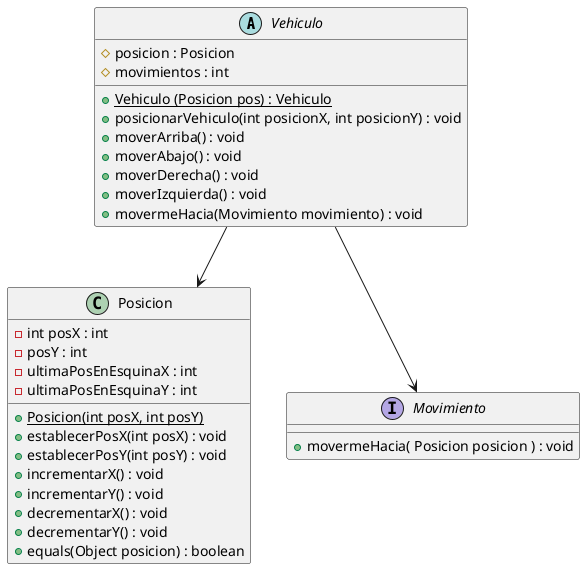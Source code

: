 @startuml
    'https://plantuml.com/class-diagram

    abstract Vehiculo{
        # posicion : Posicion
        # movimientos : int

        + {static} Vehiculo (Posicion pos) : Vehiculo
        + posicionarVehiculo(int posicionX, int posicionY) : void
        + moverArriba() : void
        + moverAbajo() : void
        + moverDerecha() : void
        + moverIzquierda() : void
        + movermeHacia(Movimiento movimiento) : void
    }

    class Posicion{
        - int posX : int
        - posY : int
        - ultimaPosEnEsquinaX : int
        - ultimaPosEnEsquinaY : int

        + {static} Posicion(int posX, int posY)
        + establecerPosX(int posX) : void
        + establecerPosY(int posY) : void
        + incrementarX() : void
        + incrementarY() : void
        + decrementarX() : void
        + decrementarY() : void
        + equals(Object posicion) : boolean
    }

    interface Movimiento{
        +movermeHacia( Posicion posicion ) : void
    }

    Vehiculo --> Posicion
    Vehiculo --> Movimiento

@enduml